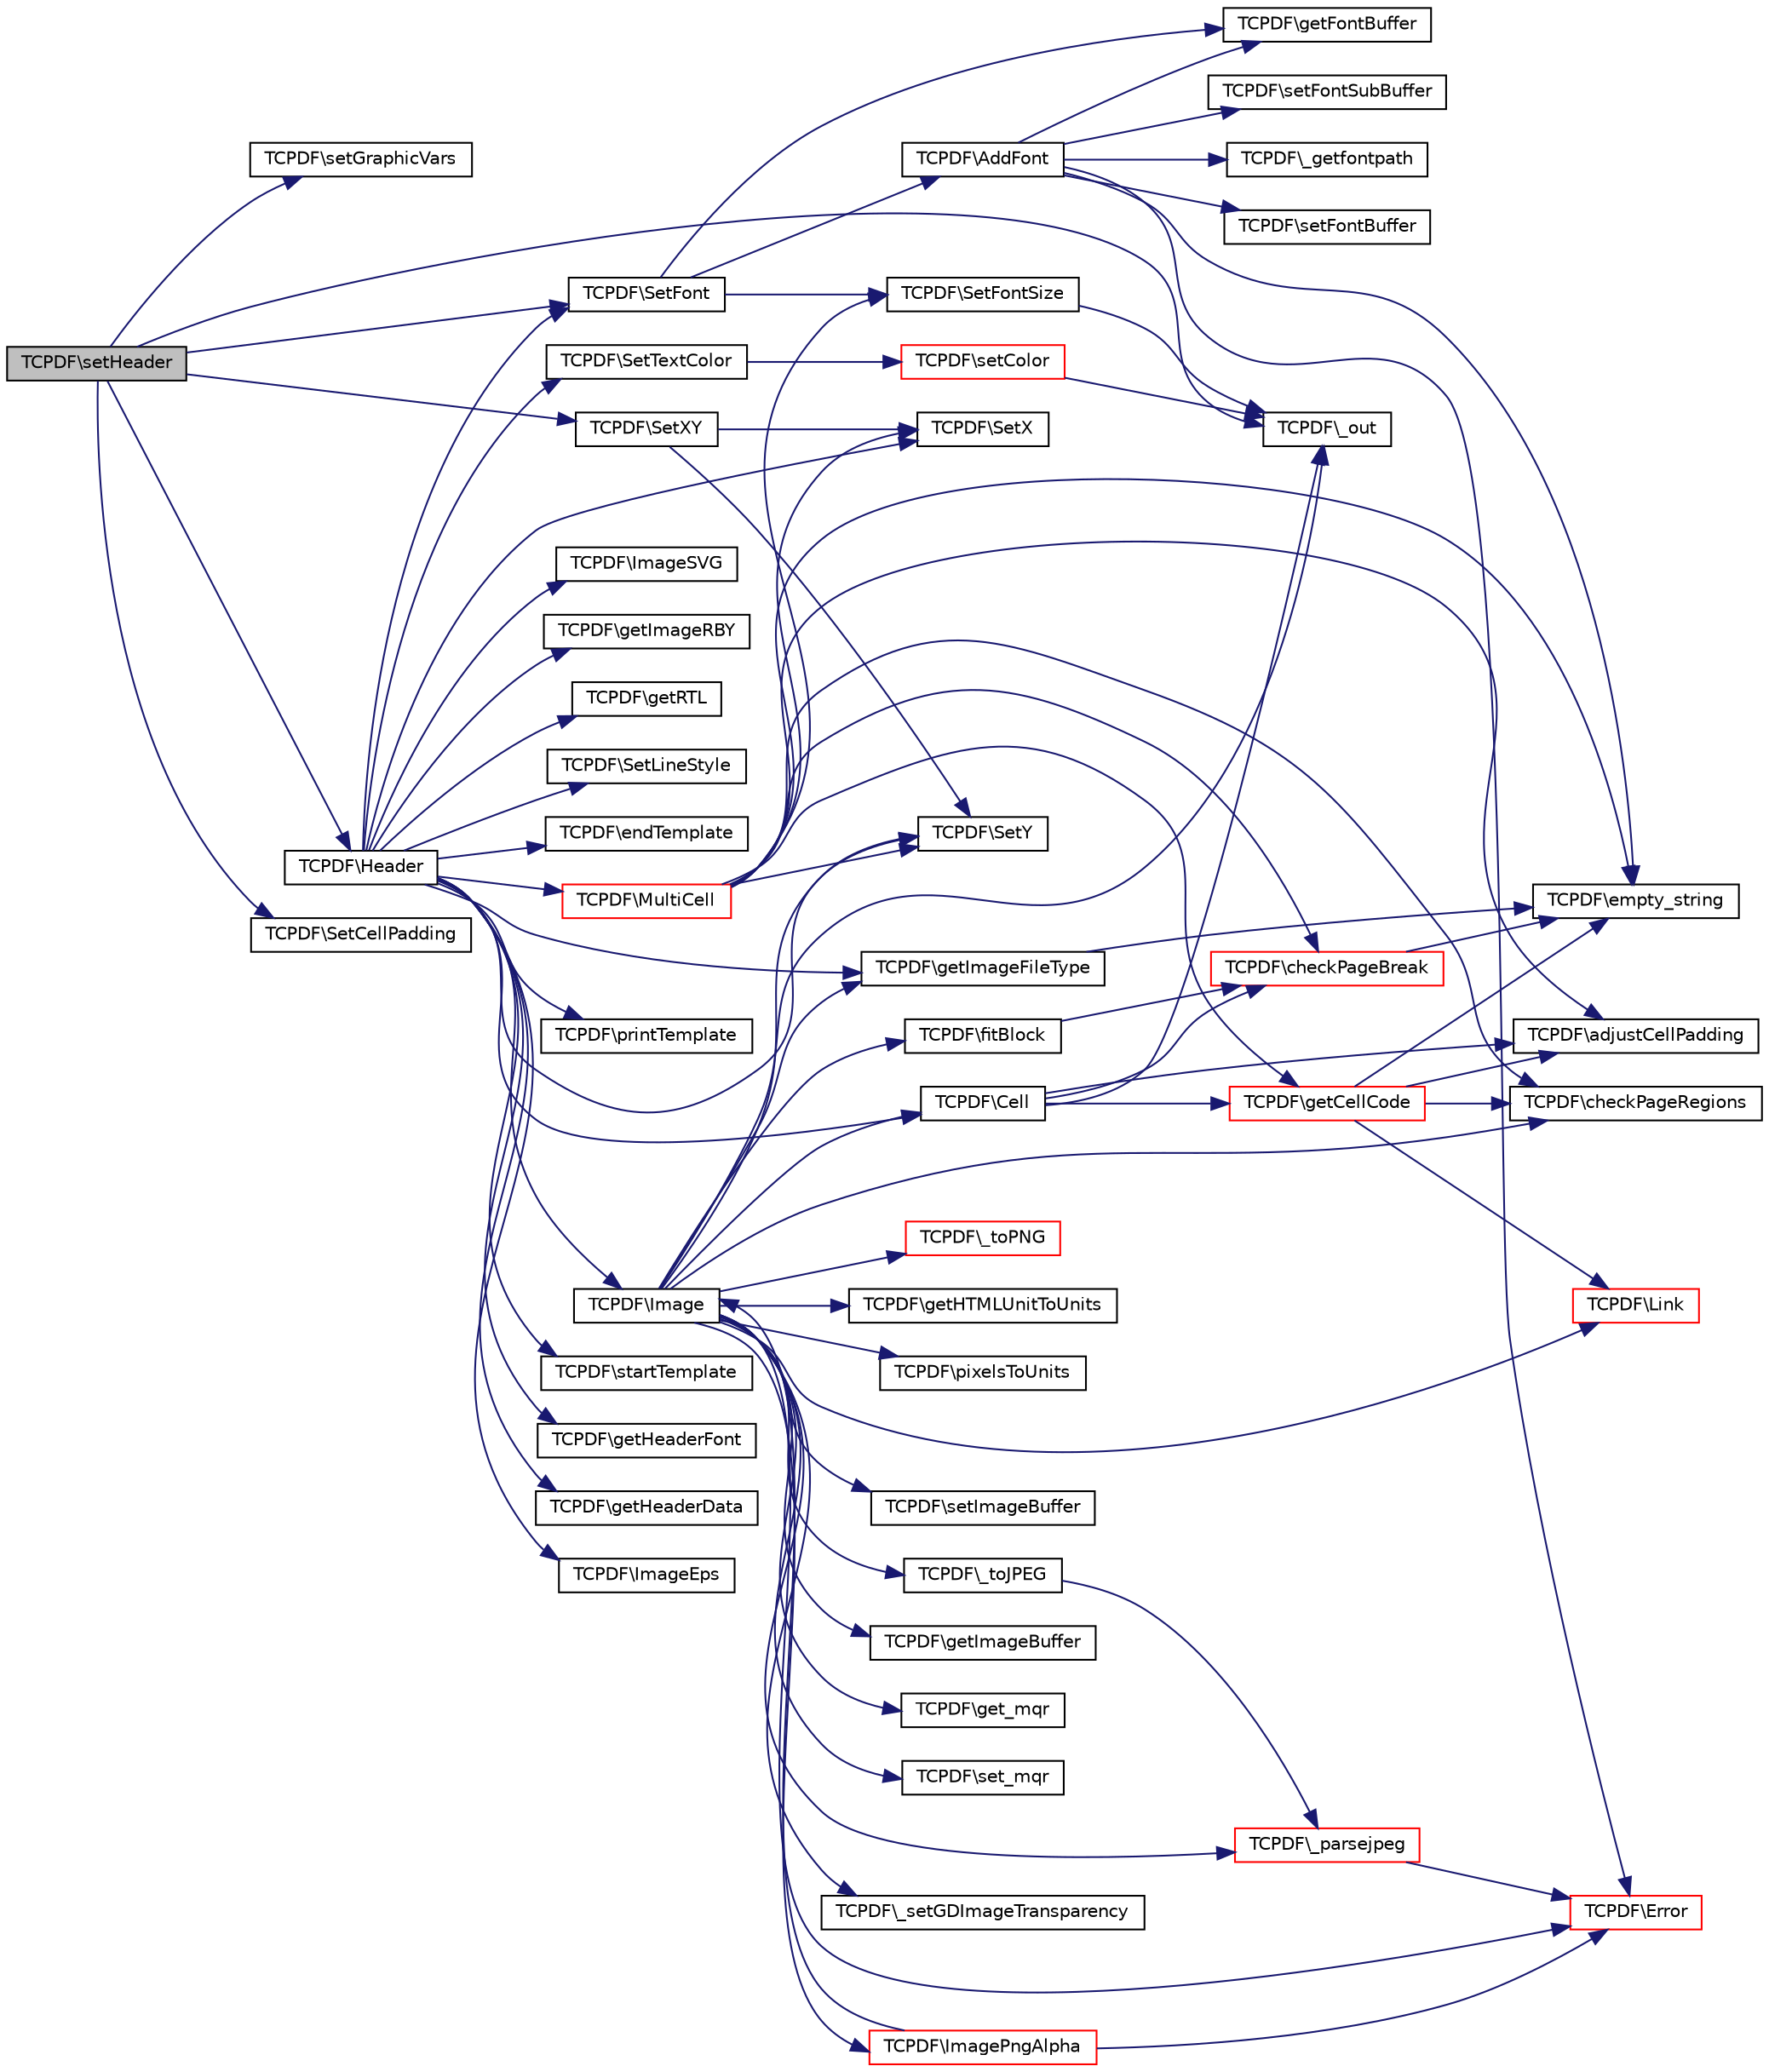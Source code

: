 digraph G
{
  edge [fontname="Helvetica",fontsize="10",labelfontname="Helvetica",labelfontsize="10"];
  node [fontname="Helvetica",fontsize="10",shape=record];
  rankdir="LR";
  Node1 [label="TCPDF\\setHeader",height=0.2,width=0.4,color="black", fillcolor="grey75", style="filled" fontcolor="black"];
  Node1 -> Node2 [color="midnightblue",fontsize="10",style="solid",fontname="Helvetica"];
  Node2 [label="TCPDF\\setGraphicVars",height=0.2,width=0.4,color="black", fillcolor="white", style="filled",URL="$classTCPDF.html#a072053646725b19770a795050b3b6221",tooltip="Set graphic variables."];
  Node1 -> Node3 [color="midnightblue",fontsize="10",style="solid",fontname="Helvetica"];
  Node3 [label="TCPDF\\_out",height=0.2,width=0.4,color="black", fillcolor="white", style="filled",URL="$classTCPDF.html#ac57877b76c37aef3195ad45731715b9e",tooltip="Output a string to the document."];
  Node1 -> Node4 [color="midnightblue",fontsize="10",style="solid",fontname="Helvetica"];
  Node4 [label="TCPDF\\SetCellPadding",height=0.2,width=0.4,color="black", fillcolor="white", style="filled",URL="$classTCPDF.html#a374b24751bf76e4ca5ba7694f87ec2c1",tooltip="Set the same internal Cell padding for top, right, bottom, left-."];
  Node1 -> Node5 [color="midnightblue",fontsize="10",style="solid",fontname="Helvetica"];
  Node5 [label="TCPDF\\SetXY",height=0.2,width=0.4,color="black", fillcolor="white", style="filled",URL="$classTCPDF.html#a00ec13928f57b17c21040acc881fe482",tooltip="Defines the abscissa and ordinate of the current position."];
  Node5 -> Node6 [color="midnightblue",fontsize="10",style="solid",fontname="Helvetica"];
  Node6 [label="TCPDF\\SetY",height=0.2,width=0.4,color="black", fillcolor="white", style="filled",URL="$classTCPDF.html#ad3439990de56253b039bca6a09305758",tooltip="Moves the current abscissa back to the left margin and sets the ordinate."];
  Node5 -> Node7 [color="midnightblue",fontsize="10",style="solid",fontname="Helvetica"];
  Node7 [label="TCPDF\\SetX",height=0.2,width=0.4,color="black", fillcolor="white", style="filled",URL="$classTCPDF.html#a8d831d202e6420fe8fa6aeae7d3a2e8e",tooltip="Defines the abscissa of the current position."];
  Node1 -> Node8 [color="midnightblue",fontsize="10",style="solid",fontname="Helvetica"];
  Node8 [label="TCPDF\\SetFont",height=0.2,width=0.4,color="black", fillcolor="white", style="filled",URL="$classTCPDF.html#a5b5d57a2e74820e41c69737b2d4b6c9e",tooltip="Sets the font used to print character strings."];
  Node8 -> Node9 [color="midnightblue",fontsize="10",style="solid",fontname="Helvetica"];
  Node9 [label="TCPDF\\AddFont",height=0.2,width=0.4,color="black", fillcolor="white", style="filled",URL="$classTCPDF.html#a06cba4fc5e83b02bb37a947e56196776",tooltip="Imports a TrueType, Type1, core, or CID0 font and makes it available."];
  Node9 -> Node10 [color="midnightblue",fontsize="10",style="solid",fontname="Helvetica"];
  Node10 [label="TCPDF\\empty_string",height=0.2,width=0.4,color="black", fillcolor="white", style="filled",URL="$classTCPDF.html#a681e9cc13fa324d8e538a5873f3990c2",tooltip="Determine whether a string is empty."];
  Node9 -> Node11 [color="midnightblue",fontsize="10",style="solid",fontname="Helvetica"];
  Node11 [label="TCPDF\\Error",height=0.2,width=0.4,color="red", fillcolor="white", style="filled",URL="$classTCPDF.html#a27ecf2a6c86b4b7976ebfaf5912b0f91",tooltip="This method is automatically called in case of fatal error; it simply outputs the message and halts t..."];
  Node9 -> Node12 [color="midnightblue",fontsize="10",style="solid",fontname="Helvetica"];
  Node12 [label="TCPDF\\getFontBuffer",height=0.2,width=0.4,color="black", fillcolor="white", style="filled",URL="$classTCPDF.html#ac63fff093a17846764bbcc09af7c8640",tooltip="Get font buffer content."];
  Node9 -> Node13 [color="midnightblue",fontsize="10",style="solid",fontname="Helvetica"];
  Node13 [label="TCPDF\\_getfontpath",height=0.2,width=0.4,color="black", fillcolor="white", style="filled",URL="$classTCPDF.html#a859c9ff83c417b518afa83c0da7a62b1",tooltip="Return fonts path."];
  Node9 -> Node14 [color="midnightblue",fontsize="10",style="solid",fontname="Helvetica"];
  Node14 [label="TCPDF\\setFontBuffer",height=0.2,width=0.4,color="black", fillcolor="white", style="filled",URL="$classTCPDF.html#aa9eb763490acb3dfdf3f0cf445e83ca6",tooltip="Set font buffer content."];
  Node9 -> Node15 [color="midnightblue",fontsize="10",style="solid",fontname="Helvetica"];
  Node15 [label="TCPDF\\setFontSubBuffer",height=0.2,width=0.4,color="black", fillcolor="white", style="filled",URL="$classTCPDF.html#ac6009bf1f27a31ee208d9687cb4b91eb",tooltip="Set font buffer content."];
  Node8 -> Node12 [color="midnightblue",fontsize="10",style="solid",fontname="Helvetica"];
  Node8 -> Node16 [color="midnightblue",fontsize="10",style="solid",fontname="Helvetica"];
  Node16 [label="TCPDF\\SetFontSize",height=0.2,width=0.4,color="black", fillcolor="white", style="filled",URL="$classTCPDF.html#a6df400b01d3ec1579e1e925b98c31d5f",tooltip="Defines the size of the current font."];
  Node16 -> Node3 [color="midnightblue",fontsize="10",style="solid",fontname="Helvetica"];
  Node1 -> Node17 [color="midnightblue",fontsize="10",style="solid",fontname="Helvetica"];
  Node17 [label="TCPDF\\Header",height=0.2,width=0.4,color="black", fillcolor="white", style="filled",URL="$classTCPDF.html#a553f8a9bbb5301f983ebfd64544cb7a8",tooltip="This method is used to render the page header."];
  Node17 -> Node18 [color="midnightblue",fontsize="10",style="solid",fontname="Helvetica"];
  Node18 [label="TCPDF\\startTemplate",height=0.2,width=0.4,color="black", fillcolor="white", style="filled",URL="$classTCPDF.html#a7eae5df3511dac591b5b76ab5d8b9a68",tooltip="Start a new XObject Template."];
  Node17 -> Node19 [color="midnightblue",fontsize="10",style="solid",fontname="Helvetica"];
  Node19 [label="TCPDF\\getHeaderFont",height=0.2,width=0.4,color="black", fillcolor="white", style="filled",URL="$classTCPDF.html#a2490e635d8ff11d41b6578bab46acba5",tooltip="Get header font."];
  Node17 -> Node20 [color="midnightblue",fontsize="10",style="solid",fontname="Helvetica"];
  Node20 [label="TCPDF\\getHeaderData",height=0.2,width=0.4,color="black", fillcolor="white", style="filled",URL="$classTCPDF.html#a70437676b6ee2c9ff985b38d5789fb90",tooltip="Returns header data:"];
  Node17 -> Node21 [color="midnightblue",fontsize="10",style="solid",fontname="Helvetica"];
  Node21 [label="TCPDF\\getImageFileType",height=0.2,width=0.4,color="black", fillcolor="white", style="filled",URL="$classTCPDF.html#a69d6b919e84ff00a19e750efd29fba18",tooltip="Return the image type given the file name or array returned by getimagesize() function."];
  Node21 -> Node10 [color="midnightblue",fontsize="10",style="solid",fontname="Helvetica"];
  Node17 -> Node22 [color="midnightblue",fontsize="10",style="solid",fontname="Helvetica"];
  Node22 [label="TCPDF\\ImageEps",height=0.2,width=0.4,color="black", fillcolor="white", style="filled",URL="$classTCPDF.html#ace0583441eed657b827420fcfb37a3bd",tooltip="Embed vector-based Adobe Illustrator (AI) or AI-compatible EPS files."];
  Node17 -> Node23 [color="midnightblue",fontsize="10",style="solid",fontname="Helvetica"];
  Node23 [label="TCPDF\\ImageSVG",height=0.2,width=0.4,color="black", fillcolor="white", style="filled",URL="$classTCPDF.html#a56536508fb1b5aede7d2ed27f56c2353",tooltip="Embedd a Scalable Vector Graphics (SVG) image."];
  Node17 -> Node24 [color="midnightblue",fontsize="10",style="solid",fontname="Helvetica"];
  Node24 [label="TCPDF\\Image",height=0.2,width=0.4,color="black", fillcolor="white", style="filled",URL="$classTCPDF.html#a714c2bee7d6b39d4d6d304540c761352",tooltip="Puts an image in the page."];
  Node24 -> Node25 [color="midnightblue",fontsize="10",style="solid",fontname="Helvetica"];
  Node25 [label="TCPDF\\checkPageRegions",height=0.2,width=0.4,color="black", fillcolor="white", style="filled",URL="$classTCPDF.html#a1d99e81697a90efb13a6734001427f40",tooltip="Check page for no-write regions and adapt current coordinates and page margins if necessary..."];
  Node24 -> Node26 [color="midnightblue",fontsize="10",style="solid",fontname="Helvetica"];
  Node26 [label="TCPDF\\getHTMLUnitToUnits",height=0.2,width=0.4,color="black", fillcolor="white", style="filled",URL="$classTCPDF.html#a64e2ec56774d7d3554db999f1910c6b9",tooltip="Convert HTML string containing value and unit of measure to user&#39;s units or points."];
  Node24 -> Node11 [color="midnightblue",fontsize="10",style="solid",fontname="Helvetica"];
  Node24 -> Node27 [color="midnightblue",fontsize="10",style="solid",fontname="Helvetica"];
  Node27 [label="TCPDF\\pixelsToUnits",height=0.2,width=0.4,color="black", fillcolor="white", style="filled",URL="$classTCPDF.html#a9a0a09e2334f92e7a54cf1f550c3f921",tooltip="Converts pixels to User&#39;s Units."];
  Node24 -> Node28 [color="midnightblue",fontsize="10",style="solid",fontname="Helvetica"];
  Node28 [label="TCPDF\\fitBlock",height=0.2,width=0.4,color="black", fillcolor="white", style="filled",URL="$classTCPDF.html#af1db92d221fd87c76d7c607f32266d0a",tooltip="Set the block dimensions accounting for page breaks and page/column fitting."];
  Node28 -> Node29 [color="midnightblue",fontsize="10",style="solid",fontname="Helvetica"];
  Node29 [label="TCPDF\\checkPageBreak",height=0.2,width=0.4,color="red", fillcolor="white", style="filled",URL="$classTCPDF.html#a9e8e4b4d75485b8f1e3aa2133a811e50",tooltip="Add page if needed."];
  Node29 -> Node10 [color="midnightblue",fontsize="10",style="solid",fontname="Helvetica"];
  Node24 -> Node30 [color="midnightblue",fontsize="10",style="solid",fontname="Helvetica"];
  Node30 [label="TCPDF\\getImageBuffer",height=0.2,width=0.4,color="black", fillcolor="white", style="filled",URL="$classTCPDF.html#a1a003edf69be144993c85c07a220315c",tooltip="Get image buffer content."];
  Node24 -> Node21 [color="midnightblue",fontsize="10",style="solid",fontname="Helvetica"];
  Node24 -> Node31 [color="midnightblue",fontsize="10",style="solid",fontname="Helvetica"];
  Node31 [label="TCPDF\\get_mqr",height=0.2,width=0.4,color="black", fillcolor="white", style="filled",URL="$classTCPDF.html#a46b50f52e64f63ab8256380aa874a864",tooltip="Gets the current active configuration setting of magic_quotes_runtime (if the get_magic_quotes_runtim..."];
  Node24 -> Node32 [color="midnightblue",fontsize="10",style="solid",fontname="Helvetica"];
  Node32 [label="TCPDF\\set_mqr",height=0.2,width=0.4,color="black", fillcolor="white", style="filled",URL="$classTCPDF.html#a5d0cc02ec71ae43461d8ece30f111b82",tooltip="Sets the current active configuration setting of magic_quotes_runtime (if the set_magic_quotes_runtim..."];
  Node24 -> Node33 [color="midnightblue",fontsize="10",style="solid",fontname="Helvetica"];
  Node33 [label="TCPDF\\ImagePngAlpha",height=0.2,width=0.4,color="red", fillcolor="white", style="filled",URL="$classTCPDF.html#a63318e9e32a06621bb98c59cd660a835",tooltip="Extract info from a PNG image with alpha channel using the GD library."];
  Node33 -> Node11 [color="midnightblue",fontsize="10",style="solid",fontname="Helvetica"];
  Node33 -> Node24 [color="midnightblue",fontsize="10",style="solid",fontname="Helvetica"];
  Node24 -> Node34 [color="midnightblue",fontsize="10",style="solid",fontname="Helvetica"];
  Node34 [label="TCPDF\\_setGDImageTransparency",height=0.2,width=0.4,color="black", fillcolor="white", style="filled",URL="$classTCPDF.html#a20f6b6bb1c90995584852e26c47be5a9",tooltip="Set the transparency for the given GD image."];
  Node24 -> Node35 [color="midnightblue",fontsize="10",style="solid",fontname="Helvetica"];
  Node35 [label="TCPDF\\_toPNG",height=0.2,width=0.4,color="red", fillcolor="white", style="filled",URL="$classTCPDF.html#a9d1bdec637545a283ed4b40e4e79835d",tooltip="Convert the loaded image to a PNG and then return a structure for the PDF creator."];
  Node24 -> Node36 [color="midnightblue",fontsize="10",style="solid",fontname="Helvetica"];
  Node36 [label="TCPDF\\_toJPEG",height=0.2,width=0.4,color="black", fillcolor="white", style="filled",URL="$classTCPDF.html#a77c0b3ee8fbf87a93c8b2ee6deec69b6",tooltip="Convert the loaded image to a JPEG and then return a structure for the PDF creator."];
  Node36 -> Node37 [color="midnightblue",fontsize="10",style="solid",fontname="Helvetica"];
  Node37 [label="TCPDF\\_parsejpeg",height=0.2,width=0.4,color="red", fillcolor="white", style="filled",URL="$classTCPDF.html#a8c7676d84a0aceaec7dfa2ab2644a6ee",tooltip="Extract info from a JPEG file without using the GD library."];
  Node37 -> Node11 [color="midnightblue",fontsize="10",style="solid",fontname="Helvetica"];
  Node24 -> Node37 [color="midnightblue",fontsize="10",style="solid",fontname="Helvetica"];
  Node24 -> Node38 [color="midnightblue",fontsize="10",style="solid",fontname="Helvetica"];
  Node38 [label="TCPDF\\setImageBuffer",height=0.2,width=0.4,color="black", fillcolor="white", style="filled",URL="$classTCPDF.html#a68092d68b3e4947ea283efe0a990e7d9",tooltip="Set image buffer content."];
  Node24 -> Node3 [color="midnightblue",fontsize="10",style="solid",fontname="Helvetica"];
  Node24 -> Node39 [color="midnightblue",fontsize="10",style="solid",fontname="Helvetica"];
  Node39 [label="TCPDF\\Cell",height=0.2,width=0.4,color="black", fillcolor="white", style="filled",URL="$classTCPDF.html#a33b265e5eb3e4d1d4fedfe29f8166f31",tooltip="Prints a cell (rectangular area) with optional borders, background color and character string..."];
  Node39 -> Node40 [color="midnightblue",fontsize="10",style="solid",fontname="Helvetica"];
  Node40 [label="TCPDF\\adjustCellPadding",height=0.2,width=0.4,color="black", fillcolor="white", style="filled",URL="$classTCPDF.html#a574cf231b14aa43921ac83716b27b3e4",tooltip="Adjust the internal Cell padding array to take account of the line width."];
  Node39 -> Node29 [color="midnightblue",fontsize="10",style="solid",fontname="Helvetica"];
  Node39 -> Node3 [color="midnightblue",fontsize="10",style="solid",fontname="Helvetica"];
  Node39 -> Node41 [color="midnightblue",fontsize="10",style="solid",fontname="Helvetica"];
  Node41 [label="TCPDF\\getCellCode",height=0.2,width=0.4,color="red", fillcolor="white", style="filled",URL="$classTCPDF.html#aa064c22c3ff653664433fc4e05fa8efc",tooltip="Returns the PDF string code to print a cell (rectangular area) with optional borders, background color and character string."];
  Node41 -> Node40 [color="midnightblue",fontsize="10",style="solid",fontname="Helvetica"];
  Node41 -> Node25 [color="midnightblue",fontsize="10",style="solid",fontname="Helvetica"];
  Node41 -> Node10 [color="midnightblue",fontsize="10",style="solid",fontname="Helvetica"];
  Node41 -> Node42 [color="midnightblue",fontsize="10",style="solid",fontname="Helvetica"];
  Node42 [label="TCPDF\\Link",height=0.2,width=0.4,color="red", fillcolor="white", style="filled",URL="$classTCPDF.html#ab87bf1826384fbfe30eb499d42f1d994",tooltip="Puts a link on a rectangular area of the page."];
  Node24 -> Node42 [color="midnightblue",fontsize="10",style="solid",fontname="Helvetica"];
  Node24 -> Node6 [color="midnightblue",fontsize="10",style="solid",fontname="Helvetica"];
  Node17 -> Node43 [color="midnightblue",fontsize="10",style="solid",fontname="Helvetica"];
  Node43 [label="TCPDF\\getImageRBY",height=0.2,width=0.4,color="black", fillcolor="white", style="filled",URL="$classTCPDF.html#a0368d51e3742f13e5972b2e2f7d6fd28",tooltip="Return the right-bottom (or left-bottom for RTL) corner Y coordinate of last inserted image..."];
  Node17 -> Node44 [color="midnightblue",fontsize="10",style="solid",fontname="Helvetica"];
  Node44 [label="TCPDF\\getRTL",height=0.2,width=0.4,color="black", fillcolor="white", style="filled",URL="$classTCPDF.html#af01238bb928c4e3de6ed6aaa855fd788",tooltip="Return the RTL status."];
  Node17 -> Node45 [color="midnightblue",fontsize="10",style="solid",fontname="Helvetica"];
  Node45 [label="TCPDF\\SetTextColor",height=0.2,width=0.4,color="black", fillcolor="white", style="filled",URL="$classTCPDF.html#ab1c0ea925d0e76abd0298ebab4f75140",tooltip="Defines the color used for text."];
  Node45 -> Node46 [color="midnightblue",fontsize="10",style="solid",fontname="Helvetica"];
  Node46 [label="TCPDF\\setColor",height=0.2,width=0.4,color="red", fillcolor="white", style="filled",URL="$classTCPDF.html#a8b80c7e5aae2bc717b469eda5ee755fd",tooltip="Defines the color used by the specified type (&#39;draw&#39;, &#39;fill&#39;, &#39;text&#39;)."];
  Node46 -> Node3 [color="midnightblue",fontsize="10",style="solid",fontname="Helvetica"];
  Node17 -> Node8 [color="midnightblue",fontsize="10",style="solid",fontname="Helvetica"];
  Node17 -> Node7 [color="midnightblue",fontsize="10",style="solid",fontname="Helvetica"];
  Node17 -> Node39 [color="midnightblue",fontsize="10",style="solid",fontname="Helvetica"];
  Node17 -> Node47 [color="midnightblue",fontsize="10",style="solid",fontname="Helvetica"];
  Node47 [label="TCPDF\\MultiCell",height=0.2,width=0.4,color="red", fillcolor="white", style="filled",URL="$classTCPDF.html#aa81d4b585de305c054760ec983ed3ece",tooltip="This method allows printing text with line breaks."];
  Node47 -> Node40 [color="midnightblue",fontsize="10",style="solid",fontname="Helvetica"];
  Node47 -> Node10 [color="midnightblue",fontsize="10",style="solid",fontname="Helvetica"];
  Node47 -> Node6 [color="midnightblue",fontsize="10",style="solid",fontname="Helvetica"];
  Node47 -> Node7 [color="midnightblue",fontsize="10",style="solid",fontname="Helvetica"];
  Node47 -> Node25 [color="midnightblue",fontsize="10",style="solid",fontname="Helvetica"];
  Node47 -> Node16 [color="midnightblue",fontsize="10",style="solid",fontname="Helvetica"];
  Node47 -> Node29 [color="midnightblue",fontsize="10",style="solid",fontname="Helvetica"];
  Node47 -> Node41 [color="midnightblue",fontsize="10",style="solid",fontname="Helvetica"];
  Node17 -> Node48 [color="midnightblue",fontsize="10",style="solid",fontname="Helvetica"];
  Node48 [label="TCPDF\\SetLineStyle",height=0.2,width=0.4,color="black", fillcolor="white", style="filled",URL="$classTCPDF.html#a3d9b3717cd9ad8db31642155c832d148",tooltip="Set line style."];
  Node17 -> Node6 [color="midnightblue",fontsize="10",style="solid",fontname="Helvetica"];
  Node17 -> Node49 [color="midnightblue",fontsize="10",style="solid",fontname="Helvetica"];
  Node49 [label="TCPDF\\endTemplate",height=0.2,width=0.4,color="black", fillcolor="white", style="filled",URL="$classTCPDF.html#a0b98de81d99a1a0e983dd0016e30fc75",tooltip="End the current XObject Template started with startTemplate() and restore the previous graphic state..."];
  Node17 -> Node50 [color="midnightblue",fontsize="10",style="solid",fontname="Helvetica"];
  Node50 [label="TCPDF\\printTemplate",height=0.2,width=0.4,color="black", fillcolor="white", style="filled",URL="$classTCPDF.html#a3a58677c9c6a6e9e7702fcb3041b7253",tooltip="Print an XObject Template."];
}

